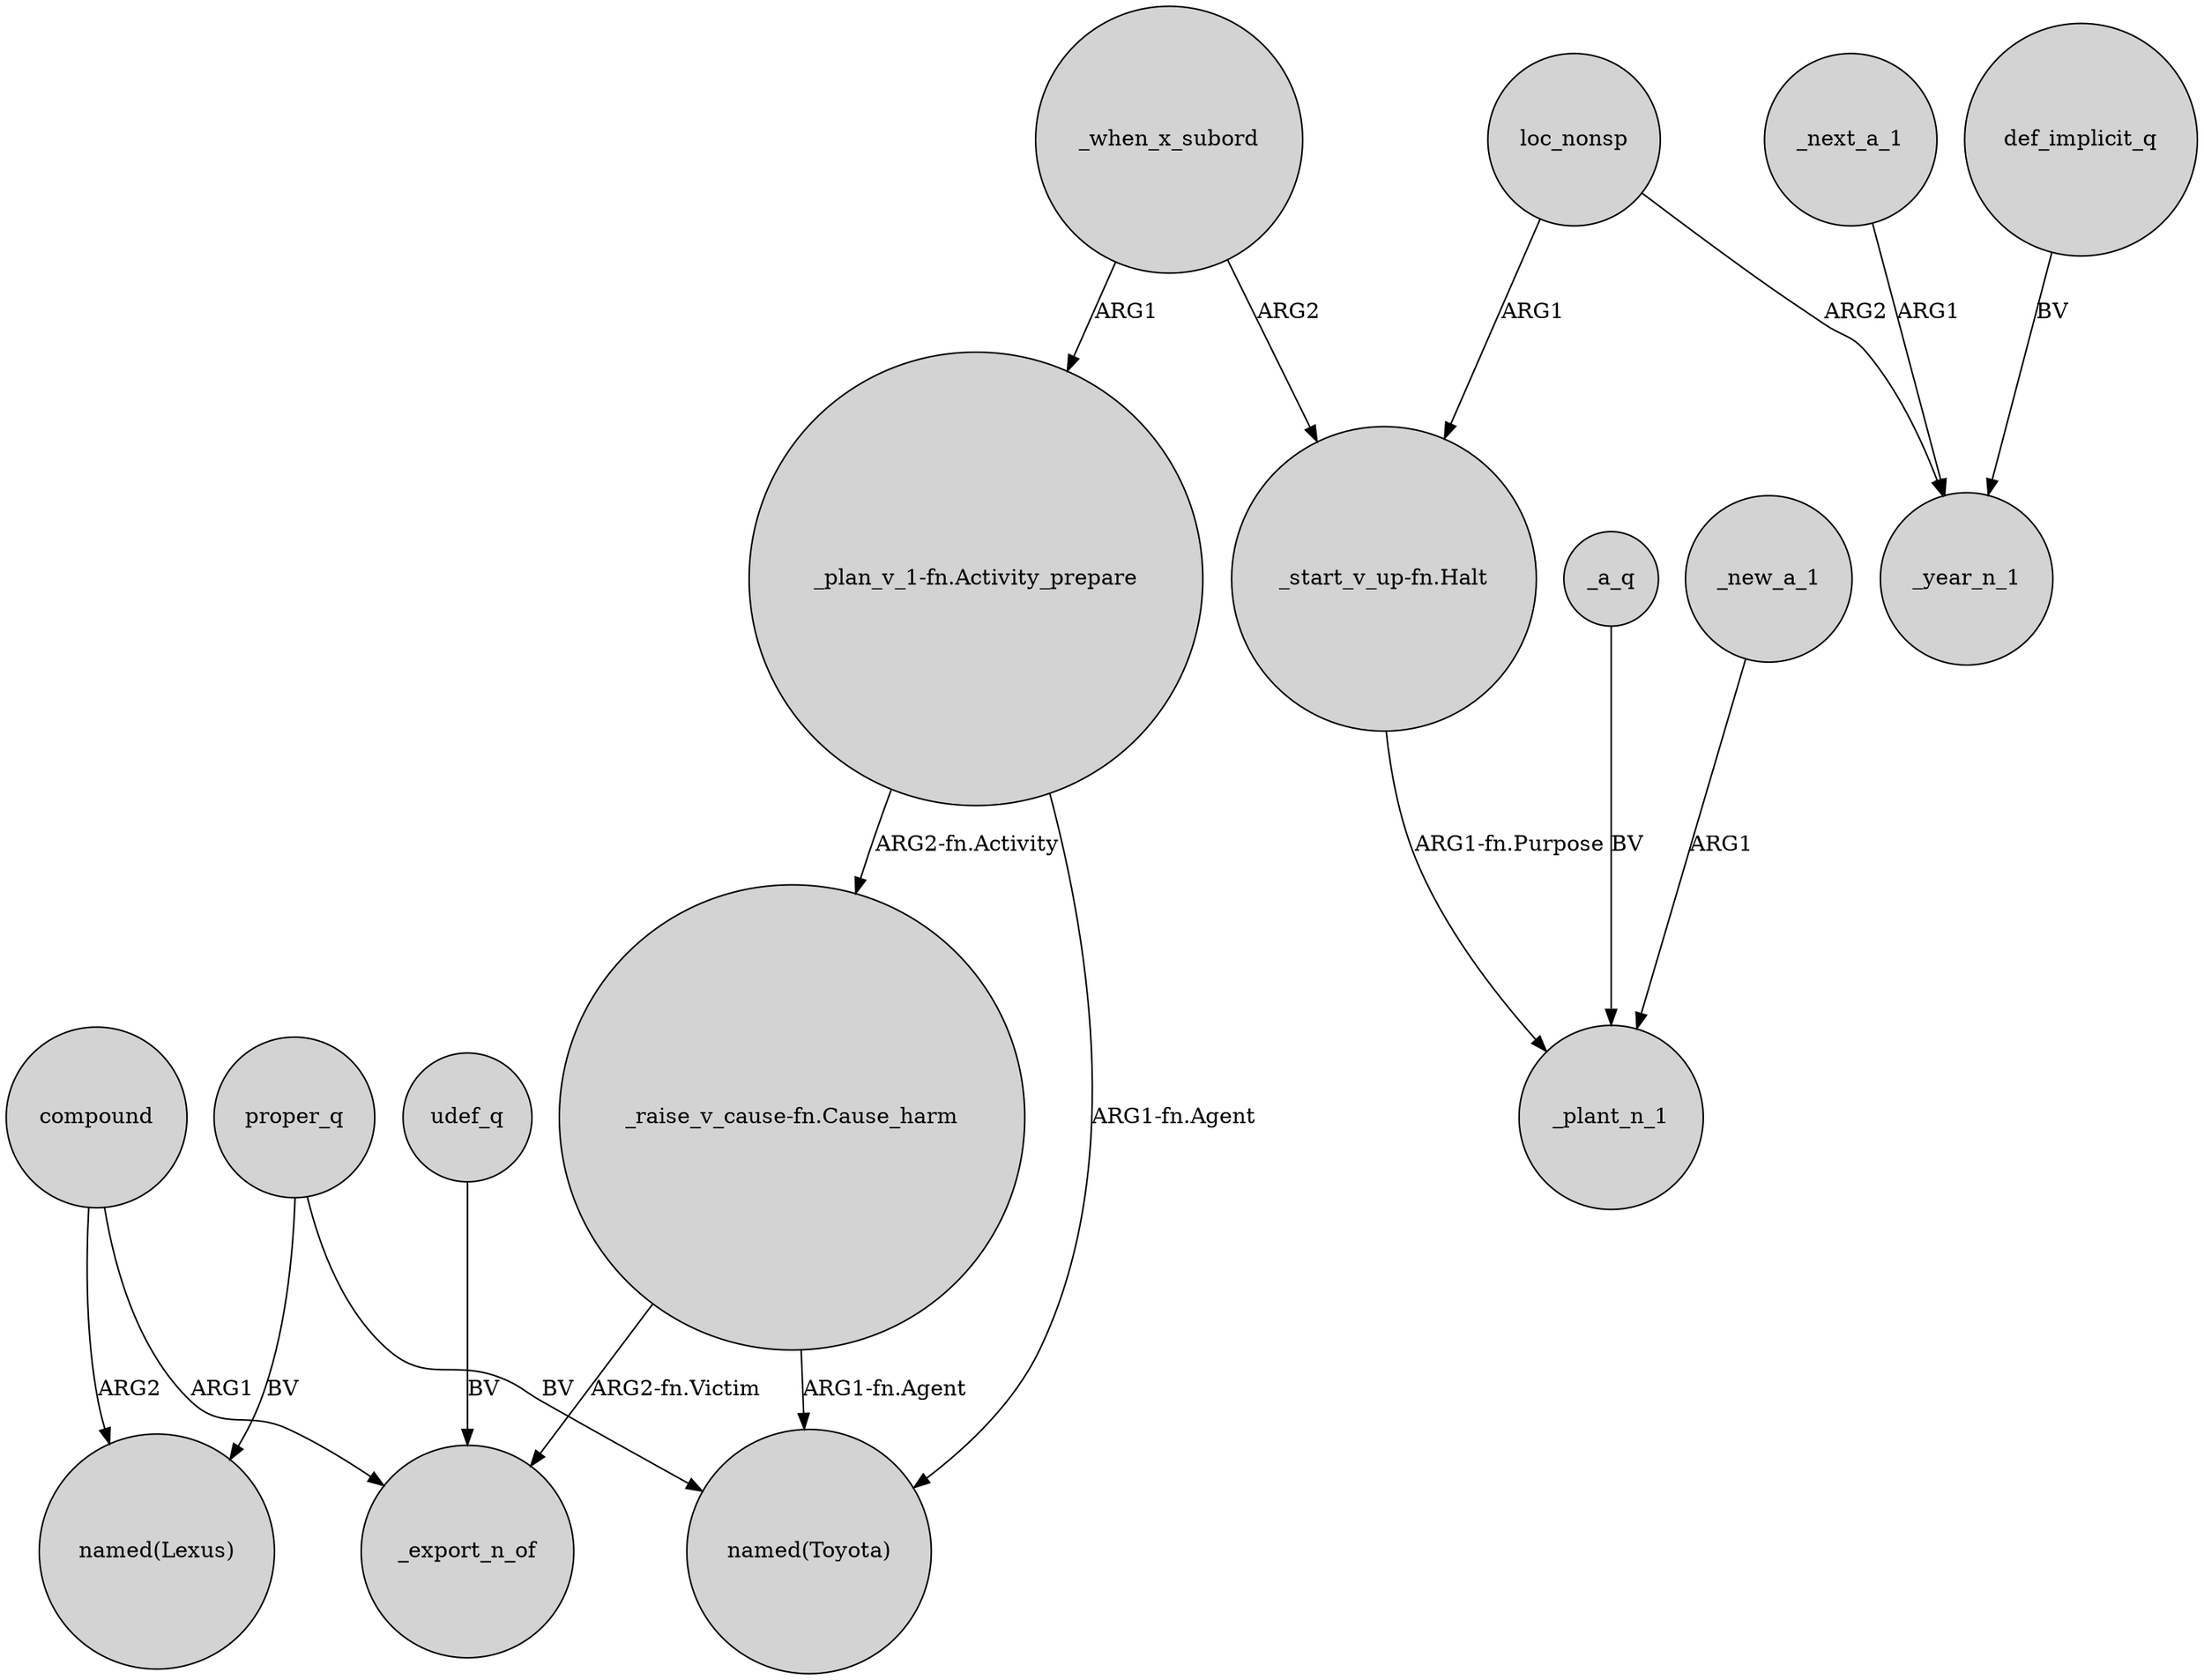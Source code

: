 digraph {
	node [shape=circle style=filled]
	udef_q -> _export_n_of [label=BV]
	"_plan_v_1-fn.Activity_prepare" -> "_raise_v_cause-fn.Cause_harm" [label="ARG2-fn.Activity"]
	proper_q -> "named(Lexus)" [label=BV]
	_when_x_subord -> "_plan_v_1-fn.Activity_prepare" [label=ARG1]
	compound -> _export_n_of [label=ARG1]
	_when_x_subord -> "_start_v_up-fn.Halt" [label=ARG2]
	"_start_v_up-fn.Halt" -> _plant_n_1 [label="ARG1-fn.Purpose"]
	_next_a_1 -> _year_n_1 [label=ARG1]
	compound -> "named(Lexus)" [label=ARG2]
	_a_q -> _plant_n_1 [label=BV]
	loc_nonsp -> _year_n_1 [label=ARG2]
	loc_nonsp -> "_start_v_up-fn.Halt" [label=ARG1]
	proper_q -> "named(Toyota)" [label=BV]
	"_raise_v_cause-fn.Cause_harm" -> _export_n_of [label="ARG2-fn.Victim"]
	def_implicit_q -> _year_n_1 [label=BV]
	"_plan_v_1-fn.Activity_prepare" -> "named(Toyota)" [label="ARG1-fn.Agent"]
	_new_a_1 -> _plant_n_1 [label=ARG1]
	"_raise_v_cause-fn.Cause_harm" -> "named(Toyota)" [label="ARG1-fn.Agent"]
}
